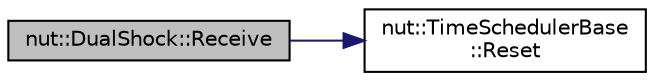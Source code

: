digraph "nut::DualShock::Receive"
{
 // LATEX_PDF_SIZE
  edge [fontname="Helvetica",fontsize="10",labelfontname="Helvetica",labelfontsize="10"];
  node [fontname="Helvetica",fontsize="10",shape=record];
  rankdir="LR";
  Node1 [label="nut::DualShock::Receive",height=0.2,width=0.4,color="black", fillcolor="grey75", style="filled", fontcolor="black",tooltip="受信関数"];
  Node1 -> Node2 [color="midnightblue",fontsize="10",style="solid",fontname="Helvetica"];
  Node2 [label="nut::TimeSchedulerBase\l::Reset",height=0.2,width=0.4,color="black", fillcolor="white", style="filled",URL="$d9/d00/classnut_1_1_time_scheduler_base.html#a981b5854d4d86720b6d0a914a3b446f1",tooltip="スケジューラ周期リセット"];
}
